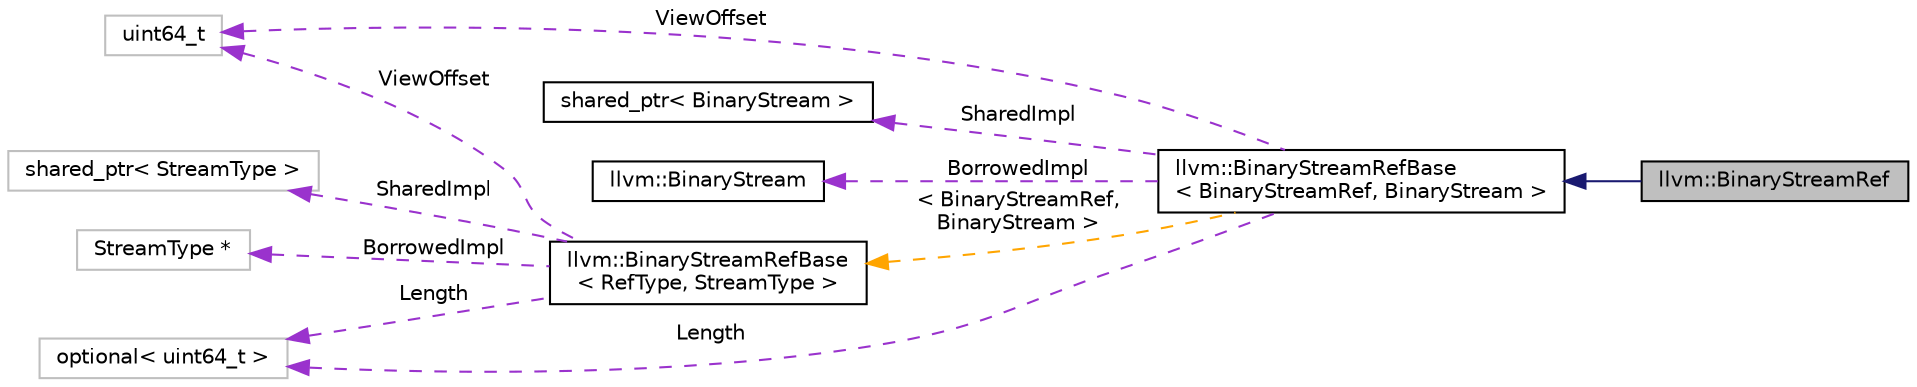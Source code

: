 digraph "llvm::BinaryStreamRef"
{
 // LATEX_PDF_SIZE
  bgcolor="transparent";
  edge [fontname="Helvetica",fontsize="10",labelfontname="Helvetica",labelfontsize="10"];
  node [fontname="Helvetica",fontsize="10",shape=record];
  rankdir="LR";
  Node1 [label="llvm::BinaryStreamRef",height=0.2,width=0.4,color="black", fillcolor="grey75", style="filled", fontcolor="black",tooltip="BinaryStreamRef is to BinaryStream what ArrayRef is to an Array."];
  Node2 -> Node1 [dir="back",color="midnightblue",fontsize="10",style="solid",fontname="Helvetica"];
  Node2 [label="llvm::BinaryStreamRefBase\l\< BinaryStreamRef, BinaryStream \>",height=0.2,width=0.4,color="black",URL="$classllvm_1_1BinaryStreamRefBase.html",tooltip=" "];
  Node3 -> Node2 [dir="back",color="darkorchid3",fontsize="10",style="dashed",label=" ViewOffset" ,fontname="Helvetica"];
  Node3 [label="uint64_t",height=0.2,width=0.4,color="grey75",tooltip=" "];
  Node4 -> Node2 [dir="back",color="darkorchid3",fontsize="10",style="dashed",label=" SharedImpl" ,fontname="Helvetica"];
  Node4 [label="shared_ptr\< BinaryStream \>",height=0.2,width=0.4,color="black",URL="$classstd_1_1shared__ptr_3_01BinaryStream_01_4.html",tooltip=" "];
  Node5 -> Node2 [dir="back",color="darkorchid3",fontsize="10",style="dashed",label=" BorrowedImpl" ,fontname="Helvetica"];
  Node5 [label="llvm::BinaryStream",height=0.2,width=0.4,color="black",URL="$classllvm_1_1BinaryStream.html",tooltip="An interface for accessing data in a stream-like format, but which discourages copying."];
  Node6 -> Node2 [dir="back",color="darkorchid3",fontsize="10",style="dashed",label=" Length" ,fontname="Helvetica"];
  Node6 [label="optional\< uint64_t \>",height=0.2,width=0.4,color="grey75",tooltip=" "];
  Node7 -> Node2 [dir="back",color="orange",fontsize="10",style="dashed",label=" \< BinaryStreamRef,\l BinaryStream \>" ,fontname="Helvetica"];
  Node7 [label="llvm::BinaryStreamRefBase\l\< RefType, StreamType \>",height=0.2,width=0.4,color="black",URL="$classllvm_1_1BinaryStreamRefBase.html",tooltip="Common stuff for mutable and immutable StreamRefs."];
  Node3 -> Node7 [dir="back",color="darkorchid3",fontsize="10",style="dashed",label=" ViewOffset" ,fontname="Helvetica"];
  Node8 -> Node7 [dir="back",color="darkorchid3",fontsize="10",style="dashed",label=" SharedImpl" ,fontname="Helvetica"];
  Node8 [label="shared_ptr\< StreamType \>",height=0.2,width=0.4,color="grey75",tooltip=" "];
  Node9 -> Node7 [dir="back",color="darkorchid3",fontsize="10",style="dashed",label=" BorrowedImpl" ,fontname="Helvetica"];
  Node9 [label="StreamType *",height=0.2,width=0.4,color="grey75",tooltip=" "];
  Node6 -> Node7 [dir="back",color="darkorchid3",fontsize="10",style="dashed",label=" Length" ,fontname="Helvetica"];
}
